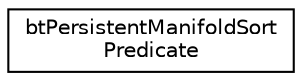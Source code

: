 digraph "Graphical Class Hierarchy"
{
  edge [fontname="Helvetica",fontsize="10",labelfontname="Helvetica",labelfontsize="10"];
  node [fontname="Helvetica",fontsize="10",shape=record];
  rankdir="LR";
  Node1 [label="btPersistentManifoldSort\lPredicate",height=0.2,width=0.4,color="black", fillcolor="white", style="filled",URL="$classbt_persistent_manifold_sort_predicate.html",tooltip="function object that routes calls to operator< "];
}
